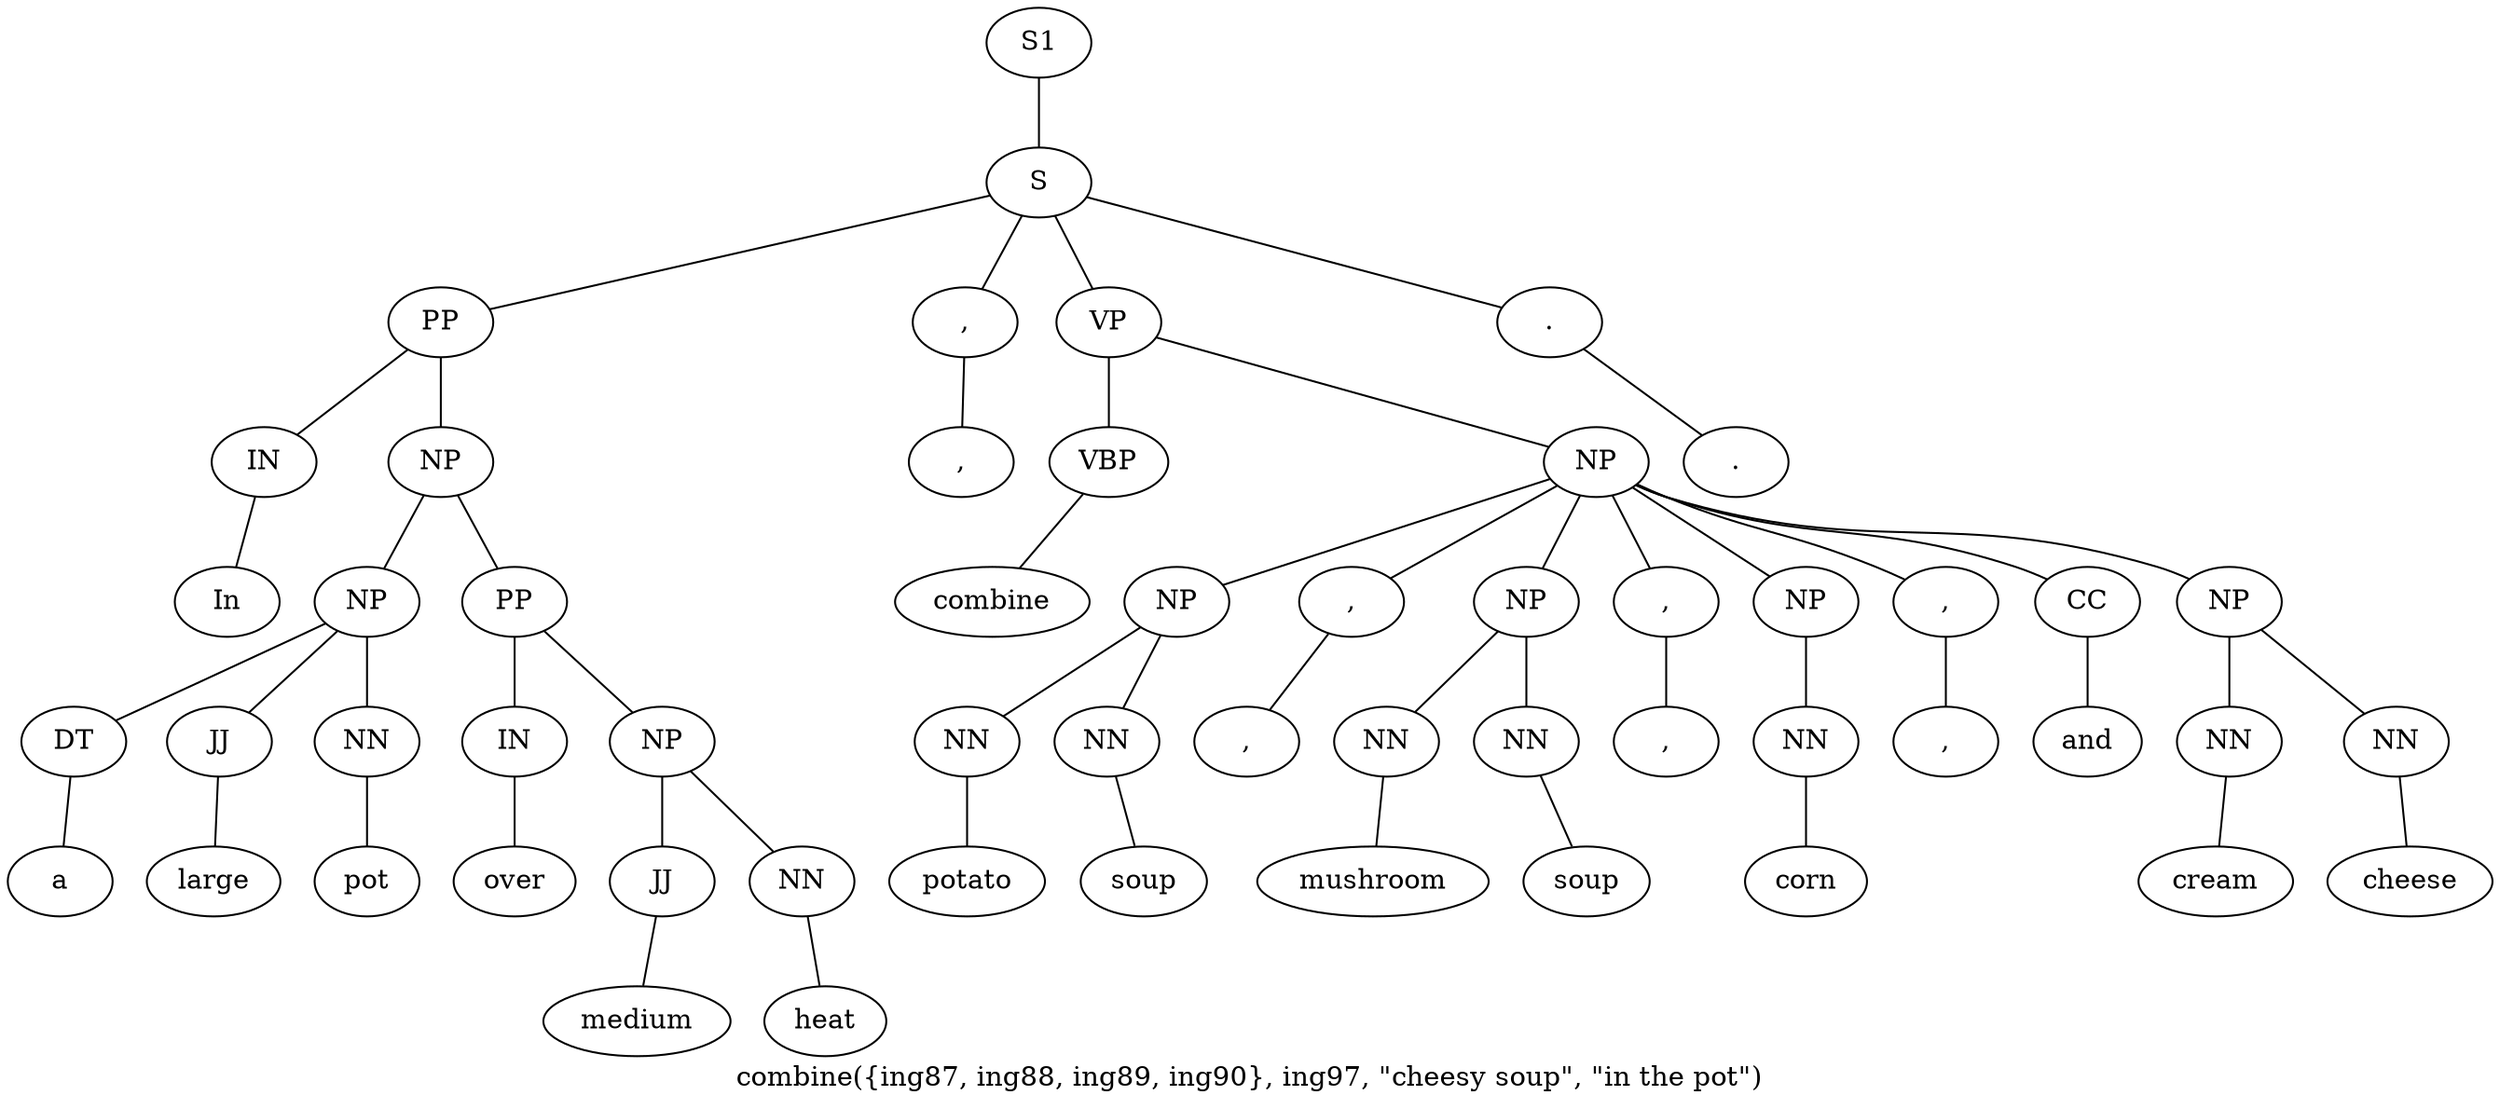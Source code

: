 graph SyntaxGraph {
	label = "combine({ing87, ing88, ing89, ing90}, ing97, \"cheesy soup\", \"in the pot\")";
	Node0 [label="S1"];
	Node1 [label="S"];
	Node2 [label="PP"];
	Node3 [label="IN"];
	Node4 [label="In"];
	Node5 [label="NP"];
	Node6 [label="NP"];
	Node7 [label="DT"];
	Node8 [label="a"];
	Node9 [label="JJ"];
	Node10 [label="large"];
	Node11 [label="NN"];
	Node12 [label="pot"];
	Node13 [label="PP"];
	Node14 [label="IN"];
	Node15 [label="over"];
	Node16 [label="NP"];
	Node17 [label="JJ"];
	Node18 [label="medium"];
	Node19 [label="NN"];
	Node20 [label="heat"];
	Node21 [label=","];
	Node22 [label=","];
	Node23 [label="VP"];
	Node24 [label="VBP"];
	Node25 [label="combine"];
	Node26 [label="NP"];
	Node27 [label="NP"];
	Node28 [label="NN"];
	Node29 [label="potato"];
	Node30 [label="NN"];
	Node31 [label="soup"];
	Node32 [label=","];
	Node33 [label=","];
	Node34 [label="NP"];
	Node35 [label="NN"];
	Node36 [label="mushroom"];
	Node37 [label="NN"];
	Node38 [label="soup"];
	Node39 [label=","];
	Node40 [label=","];
	Node41 [label="NP"];
	Node42 [label="NN"];
	Node43 [label="corn"];
	Node44 [label=","];
	Node45 [label=","];
	Node46 [label="CC"];
	Node47 [label="and"];
	Node48 [label="NP"];
	Node49 [label="NN"];
	Node50 [label="cream"];
	Node51 [label="NN"];
	Node52 [label="cheese"];
	Node53 [label="."];
	Node54 [label="."];

	Node0 -- Node1;
	Node1 -- Node2;
	Node1 -- Node21;
	Node1 -- Node23;
	Node1 -- Node53;
	Node2 -- Node3;
	Node2 -- Node5;
	Node3 -- Node4;
	Node5 -- Node6;
	Node5 -- Node13;
	Node6 -- Node7;
	Node6 -- Node9;
	Node6 -- Node11;
	Node7 -- Node8;
	Node9 -- Node10;
	Node11 -- Node12;
	Node13 -- Node14;
	Node13 -- Node16;
	Node14 -- Node15;
	Node16 -- Node17;
	Node16 -- Node19;
	Node17 -- Node18;
	Node19 -- Node20;
	Node21 -- Node22;
	Node23 -- Node24;
	Node23 -- Node26;
	Node24 -- Node25;
	Node26 -- Node27;
	Node26 -- Node32;
	Node26 -- Node34;
	Node26 -- Node39;
	Node26 -- Node41;
	Node26 -- Node44;
	Node26 -- Node46;
	Node26 -- Node48;
	Node27 -- Node28;
	Node27 -- Node30;
	Node28 -- Node29;
	Node30 -- Node31;
	Node32 -- Node33;
	Node34 -- Node35;
	Node34 -- Node37;
	Node35 -- Node36;
	Node37 -- Node38;
	Node39 -- Node40;
	Node41 -- Node42;
	Node42 -- Node43;
	Node44 -- Node45;
	Node46 -- Node47;
	Node48 -- Node49;
	Node48 -- Node51;
	Node49 -- Node50;
	Node51 -- Node52;
	Node53 -- Node54;
}